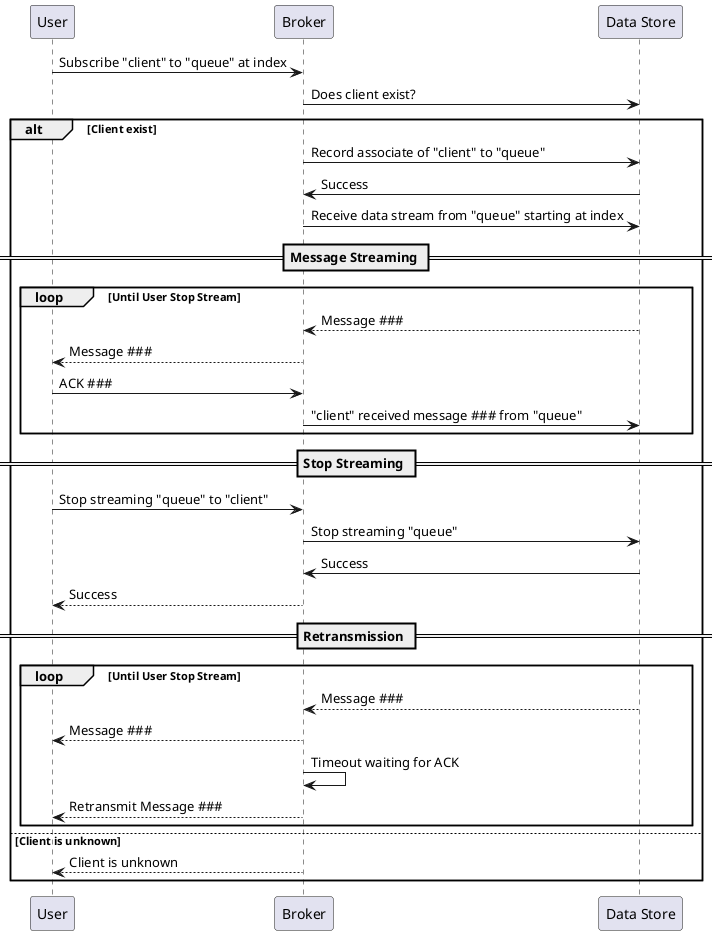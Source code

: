 @startuml

User -> Broker: Subscribe "client" to "queue" at index

Broker -> "Data Store": Does client exist?

alt Client exist

Broker -> "Data Store": Record associate of "client" to "queue"

"Data Store" -> Broker: Success

Broker -> "Data Store": Receive data stream from "queue" starting at index

== Message Streaming ==

loop Until User Stop Stream

"Data Store" --> Broker: Message ###

Broker --> User: Message ###

User -> Broker: ACK ###

Broker -> "Data Store": "client" received message ### from "queue"

end

== Stop Streaming ==

User -> Broker: Stop streaming "queue" to "client"

Broker -> "Data Store": Stop streaming "queue"

"Data Store" -> Broker: Success

Broker --> User: Success

== Retransmission ==

loop Until User Stop Stream

"Data Store" --> Broker: Message ###

Broker --> User: Message ###

Broker -> Broker: Timeout waiting for ACK

Broker --> User: Retransmit Message ###

end

else Client is unknown

Broker --> User: Client is unknown

end

@enduml
